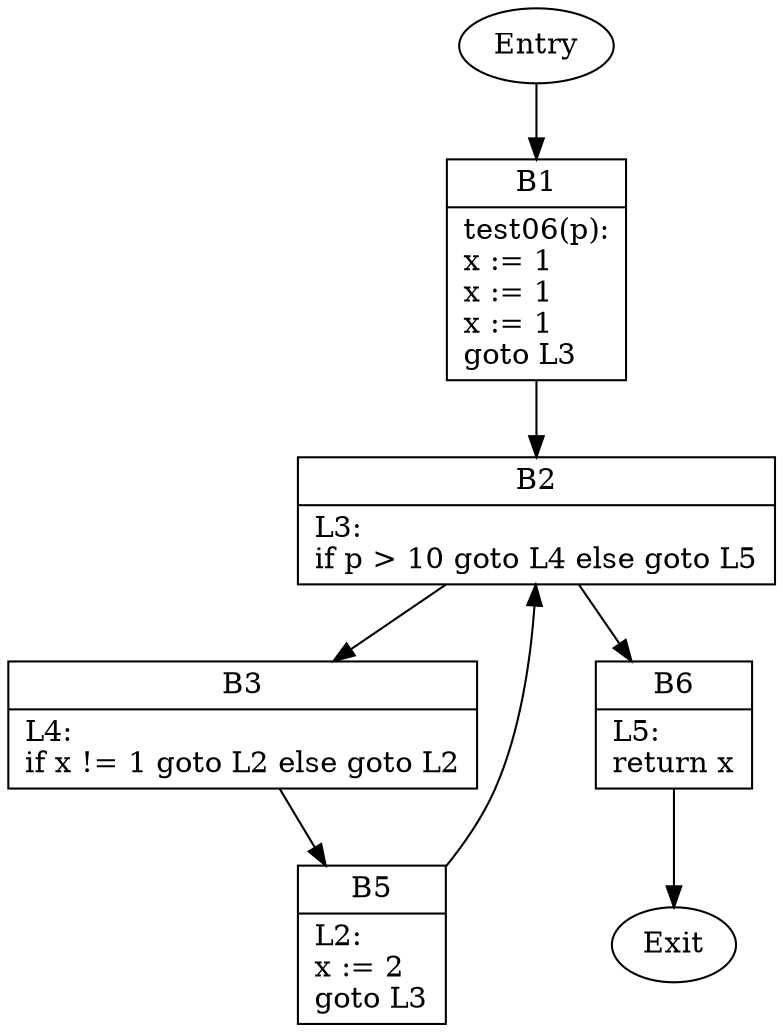 digraph CFG {
    B1 [shape=record label="{B1|test06(p):\lx := 1\lx := 1\lx := 1\lgoto L3\l}"];
    B2 [shape=record label="{B2|L3:\lif p \> 10 goto L4 else goto L5\l}"];
    B3 [shape=record label="{B3|L4:\lif x != 1 goto L2 else goto L2\l}"];
    B5 [shape=record label="{B5|L2:\lx := 2\lgoto L3\l}"];
    B6 [shape=record label="{B6|L5:\lreturn x\l}"];
    Entry -> B1;
    B1 -> B2;
    B2 -> B3;
    B2 -> B6;
    B3 -> B5;
    B5 -> B2;
    B6 -> Exit;
}
